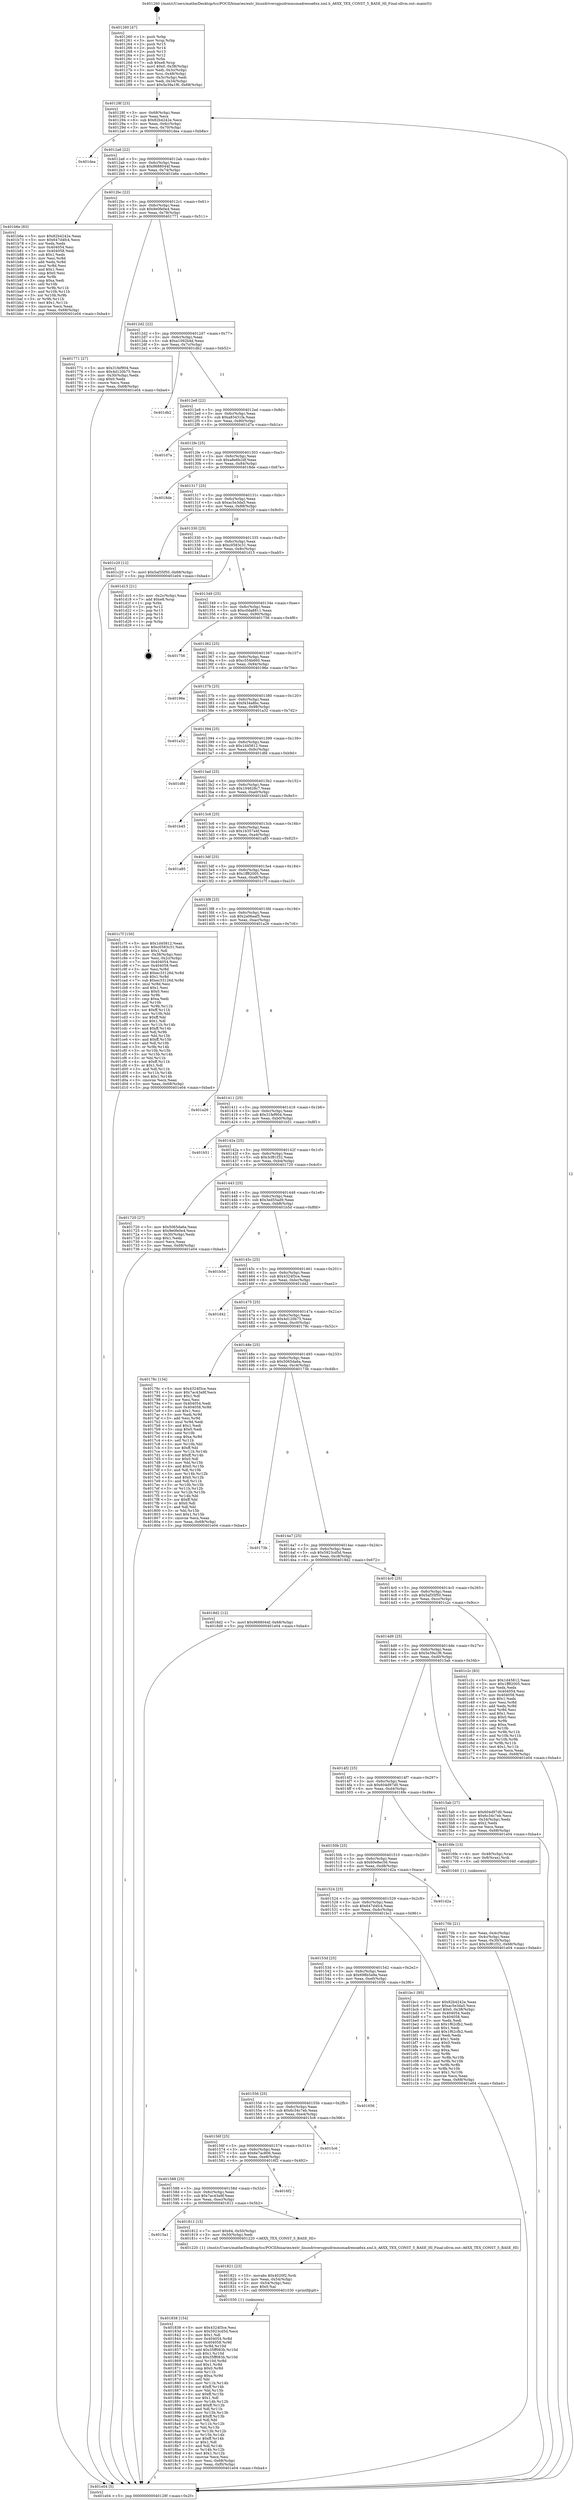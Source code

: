 digraph "0x401260" {
  label = "0x401260 (/mnt/c/Users/mathe/Desktop/tcc/POCII/binaries/extr_linuxdriversgpudrmmsmadrenoa6xx.xml.h_A6XX_TEX_CONST_5_BASE_HI_Final-ollvm.out::main(0))"
  labelloc = "t"
  node[shape=record]

  Entry [label="",width=0.3,height=0.3,shape=circle,fillcolor=black,style=filled]
  "0x40128f" [label="{
     0x40128f [23]\l
     | [instrs]\l
     &nbsp;&nbsp;0x40128f \<+3\>: mov -0x68(%rbp),%eax\l
     &nbsp;&nbsp;0x401292 \<+2\>: mov %eax,%ecx\l
     &nbsp;&nbsp;0x401294 \<+6\>: sub $0x82b4242e,%ecx\l
     &nbsp;&nbsp;0x40129a \<+3\>: mov %eax,-0x6c(%rbp)\l
     &nbsp;&nbsp;0x40129d \<+3\>: mov %ecx,-0x70(%rbp)\l
     &nbsp;&nbsp;0x4012a0 \<+6\>: je 0000000000401dea \<main+0xb8a\>\l
  }"]
  "0x401dea" [label="{
     0x401dea\l
  }", style=dashed]
  "0x4012a6" [label="{
     0x4012a6 [22]\l
     | [instrs]\l
     &nbsp;&nbsp;0x4012a6 \<+5\>: jmp 00000000004012ab \<main+0x4b\>\l
     &nbsp;&nbsp;0x4012ab \<+3\>: mov -0x6c(%rbp),%eax\l
     &nbsp;&nbsp;0x4012ae \<+5\>: sub $0x9688044f,%eax\l
     &nbsp;&nbsp;0x4012b3 \<+3\>: mov %eax,-0x74(%rbp)\l
     &nbsp;&nbsp;0x4012b6 \<+6\>: je 0000000000401b6e \<main+0x90e\>\l
  }"]
  Exit [label="",width=0.3,height=0.3,shape=circle,fillcolor=black,style=filled,peripheries=2]
  "0x401b6e" [label="{
     0x401b6e [83]\l
     | [instrs]\l
     &nbsp;&nbsp;0x401b6e \<+5\>: mov $0x82b4242e,%eax\l
     &nbsp;&nbsp;0x401b73 \<+5\>: mov $0x647d4fc4,%ecx\l
     &nbsp;&nbsp;0x401b78 \<+2\>: xor %edx,%edx\l
     &nbsp;&nbsp;0x401b7a \<+7\>: mov 0x404054,%esi\l
     &nbsp;&nbsp;0x401b81 \<+7\>: mov 0x404058,%edi\l
     &nbsp;&nbsp;0x401b88 \<+3\>: sub $0x1,%edx\l
     &nbsp;&nbsp;0x401b8b \<+3\>: mov %esi,%r8d\l
     &nbsp;&nbsp;0x401b8e \<+3\>: add %edx,%r8d\l
     &nbsp;&nbsp;0x401b91 \<+4\>: imul %r8d,%esi\l
     &nbsp;&nbsp;0x401b95 \<+3\>: and $0x1,%esi\l
     &nbsp;&nbsp;0x401b98 \<+3\>: cmp $0x0,%esi\l
     &nbsp;&nbsp;0x401b9b \<+4\>: sete %r9b\l
     &nbsp;&nbsp;0x401b9f \<+3\>: cmp $0xa,%edi\l
     &nbsp;&nbsp;0x401ba2 \<+4\>: setl %r10b\l
     &nbsp;&nbsp;0x401ba6 \<+3\>: mov %r9b,%r11b\l
     &nbsp;&nbsp;0x401ba9 \<+3\>: and %r10b,%r11b\l
     &nbsp;&nbsp;0x401bac \<+3\>: xor %r10b,%r9b\l
     &nbsp;&nbsp;0x401baf \<+3\>: or %r9b,%r11b\l
     &nbsp;&nbsp;0x401bb2 \<+4\>: test $0x1,%r11b\l
     &nbsp;&nbsp;0x401bb6 \<+3\>: cmovne %ecx,%eax\l
     &nbsp;&nbsp;0x401bb9 \<+3\>: mov %eax,-0x68(%rbp)\l
     &nbsp;&nbsp;0x401bbc \<+5\>: jmp 0000000000401e04 \<main+0xba4\>\l
  }"]
  "0x4012bc" [label="{
     0x4012bc [22]\l
     | [instrs]\l
     &nbsp;&nbsp;0x4012bc \<+5\>: jmp 00000000004012c1 \<main+0x61\>\l
     &nbsp;&nbsp;0x4012c1 \<+3\>: mov -0x6c(%rbp),%eax\l
     &nbsp;&nbsp;0x4012c4 \<+5\>: sub $0x9e0fe0e4,%eax\l
     &nbsp;&nbsp;0x4012c9 \<+3\>: mov %eax,-0x78(%rbp)\l
     &nbsp;&nbsp;0x4012cc \<+6\>: je 0000000000401771 \<main+0x511\>\l
  }"]
  "0x401838" [label="{
     0x401838 [154]\l
     | [instrs]\l
     &nbsp;&nbsp;0x401838 \<+5\>: mov $0x4324f3ce,%esi\l
     &nbsp;&nbsp;0x40183d \<+5\>: mov $0x5923cd5d,%ecx\l
     &nbsp;&nbsp;0x401842 \<+2\>: mov $0x1,%dl\l
     &nbsp;&nbsp;0x401844 \<+8\>: mov 0x404054,%r8d\l
     &nbsp;&nbsp;0x40184c \<+8\>: mov 0x404058,%r9d\l
     &nbsp;&nbsp;0x401854 \<+3\>: mov %r8d,%r10d\l
     &nbsp;&nbsp;0x401857 \<+7\>: add $0x35ff083b,%r10d\l
     &nbsp;&nbsp;0x40185e \<+4\>: sub $0x1,%r10d\l
     &nbsp;&nbsp;0x401862 \<+7\>: sub $0x35ff083b,%r10d\l
     &nbsp;&nbsp;0x401869 \<+4\>: imul %r10d,%r8d\l
     &nbsp;&nbsp;0x40186d \<+4\>: and $0x1,%r8d\l
     &nbsp;&nbsp;0x401871 \<+4\>: cmp $0x0,%r8d\l
     &nbsp;&nbsp;0x401875 \<+4\>: sete %r11b\l
     &nbsp;&nbsp;0x401879 \<+4\>: cmp $0xa,%r9d\l
     &nbsp;&nbsp;0x40187d \<+3\>: setl %bl\l
     &nbsp;&nbsp;0x401880 \<+3\>: mov %r11b,%r14b\l
     &nbsp;&nbsp;0x401883 \<+4\>: xor $0xff,%r14b\l
     &nbsp;&nbsp;0x401887 \<+3\>: mov %bl,%r15b\l
     &nbsp;&nbsp;0x40188a \<+4\>: xor $0xff,%r15b\l
     &nbsp;&nbsp;0x40188e \<+3\>: xor $0x1,%dl\l
     &nbsp;&nbsp;0x401891 \<+3\>: mov %r14b,%r12b\l
     &nbsp;&nbsp;0x401894 \<+4\>: and $0xff,%r12b\l
     &nbsp;&nbsp;0x401898 \<+3\>: and %dl,%r11b\l
     &nbsp;&nbsp;0x40189b \<+3\>: mov %r15b,%r13b\l
     &nbsp;&nbsp;0x40189e \<+4\>: and $0xff,%r13b\l
     &nbsp;&nbsp;0x4018a2 \<+2\>: and %dl,%bl\l
     &nbsp;&nbsp;0x4018a4 \<+3\>: or %r11b,%r12b\l
     &nbsp;&nbsp;0x4018a7 \<+3\>: or %bl,%r13b\l
     &nbsp;&nbsp;0x4018aa \<+3\>: xor %r13b,%r12b\l
     &nbsp;&nbsp;0x4018ad \<+3\>: or %r15b,%r14b\l
     &nbsp;&nbsp;0x4018b0 \<+4\>: xor $0xff,%r14b\l
     &nbsp;&nbsp;0x4018b4 \<+3\>: or $0x1,%dl\l
     &nbsp;&nbsp;0x4018b7 \<+3\>: and %dl,%r14b\l
     &nbsp;&nbsp;0x4018ba \<+3\>: or %r14b,%r12b\l
     &nbsp;&nbsp;0x4018bd \<+4\>: test $0x1,%r12b\l
     &nbsp;&nbsp;0x4018c1 \<+3\>: cmovne %ecx,%esi\l
     &nbsp;&nbsp;0x4018c4 \<+3\>: mov %esi,-0x68(%rbp)\l
     &nbsp;&nbsp;0x4018c7 \<+6\>: mov %eax,-0xf0(%rbp)\l
     &nbsp;&nbsp;0x4018cd \<+5\>: jmp 0000000000401e04 \<main+0xba4\>\l
  }"]
  "0x401771" [label="{
     0x401771 [27]\l
     | [instrs]\l
     &nbsp;&nbsp;0x401771 \<+5\>: mov $0x31fef904,%eax\l
     &nbsp;&nbsp;0x401776 \<+5\>: mov $0x4d120b75,%ecx\l
     &nbsp;&nbsp;0x40177b \<+3\>: mov -0x30(%rbp),%edx\l
     &nbsp;&nbsp;0x40177e \<+3\>: cmp $0x0,%edx\l
     &nbsp;&nbsp;0x401781 \<+3\>: cmove %ecx,%eax\l
     &nbsp;&nbsp;0x401784 \<+3\>: mov %eax,-0x68(%rbp)\l
     &nbsp;&nbsp;0x401787 \<+5\>: jmp 0000000000401e04 \<main+0xba4\>\l
  }"]
  "0x4012d2" [label="{
     0x4012d2 [22]\l
     | [instrs]\l
     &nbsp;&nbsp;0x4012d2 \<+5\>: jmp 00000000004012d7 \<main+0x77\>\l
     &nbsp;&nbsp;0x4012d7 \<+3\>: mov -0x6c(%rbp),%eax\l
     &nbsp;&nbsp;0x4012da \<+5\>: sub $0xa1092b4d,%eax\l
     &nbsp;&nbsp;0x4012df \<+3\>: mov %eax,-0x7c(%rbp)\l
     &nbsp;&nbsp;0x4012e2 \<+6\>: je 0000000000401db2 \<main+0xb52\>\l
  }"]
  "0x401821" [label="{
     0x401821 [23]\l
     | [instrs]\l
     &nbsp;&nbsp;0x401821 \<+10\>: movabs $0x4020f2,%rdi\l
     &nbsp;&nbsp;0x40182b \<+3\>: mov %eax,-0x54(%rbp)\l
     &nbsp;&nbsp;0x40182e \<+3\>: mov -0x54(%rbp),%esi\l
     &nbsp;&nbsp;0x401831 \<+2\>: mov $0x0,%al\l
     &nbsp;&nbsp;0x401833 \<+5\>: call 0000000000401030 \<printf@plt\>\l
     | [calls]\l
     &nbsp;&nbsp;0x401030 \{1\} (unknown)\l
  }"]
  "0x401db2" [label="{
     0x401db2\l
  }", style=dashed]
  "0x4012e8" [label="{
     0x4012e8 [22]\l
     | [instrs]\l
     &nbsp;&nbsp;0x4012e8 \<+5\>: jmp 00000000004012ed \<main+0x8d\>\l
     &nbsp;&nbsp;0x4012ed \<+3\>: mov -0x6c(%rbp),%eax\l
     &nbsp;&nbsp;0x4012f0 \<+5\>: sub $0xa83431fa,%eax\l
     &nbsp;&nbsp;0x4012f5 \<+3\>: mov %eax,-0x80(%rbp)\l
     &nbsp;&nbsp;0x4012f8 \<+6\>: je 0000000000401d7a \<main+0xb1a\>\l
  }"]
  "0x4015a1" [label="{
     0x4015a1\l
  }", style=dashed]
  "0x401d7a" [label="{
     0x401d7a\l
  }", style=dashed]
  "0x4012fe" [label="{
     0x4012fe [25]\l
     | [instrs]\l
     &nbsp;&nbsp;0x4012fe \<+5\>: jmp 0000000000401303 \<main+0xa3\>\l
     &nbsp;&nbsp;0x401303 \<+3\>: mov -0x6c(%rbp),%eax\l
     &nbsp;&nbsp;0x401306 \<+5\>: sub $0xa8e6b2df,%eax\l
     &nbsp;&nbsp;0x40130b \<+6\>: mov %eax,-0x84(%rbp)\l
     &nbsp;&nbsp;0x401311 \<+6\>: je 00000000004018de \<main+0x67e\>\l
  }"]
  "0x401812" [label="{
     0x401812 [15]\l
     | [instrs]\l
     &nbsp;&nbsp;0x401812 \<+7\>: movl $0x64,-0x50(%rbp)\l
     &nbsp;&nbsp;0x401819 \<+3\>: mov -0x50(%rbp),%edi\l
     &nbsp;&nbsp;0x40181c \<+5\>: call 0000000000401220 \<A6XX_TEX_CONST_5_BASE_HI\>\l
     | [calls]\l
     &nbsp;&nbsp;0x401220 \{1\} (/mnt/c/Users/mathe/Desktop/tcc/POCII/binaries/extr_linuxdriversgpudrmmsmadrenoa6xx.xml.h_A6XX_TEX_CONST_5_BASE_HI_Final-ollvm.out::A6XX_TEX_CONST_5_BASE_HI)\l
  }"]
  "0x4018de" [label="{
     0x4018de\l
  }", style=dashed]
  "0x401317" [label="{
     0x401317 [25]\l
     | [instrs]\l
     &nbsp;&nbsp;0x401317 \<+5\>: jmp 000000000040131c \<main+0xbc\>\l
     &nbsp;&nbsp;0x40131c \<+3\>: mov -0x6c(%rbp),%eax\l
     &nbsp;&nbsp;0x40131f \<+5\>: sub $0xac5e3da5,%eax\l
     &nbsp;&nbsp;0x401324 \<+6\>: mov %eax,-0x88(%rbp)\l
     &nbsp;&nbsp;0x40132a \<+6\>: je 0000000000401c20 \<main+0x9c0\>\l
  }"]
  "0x401588" [label="{
     0x401588 [25]\l
     | [instrs]\l
     &nbsp;&nbsp;0x401588 \<+5\>: jmp 000000000040158d \<main+0x32d\>\l
     &nbsp;&nbsp;0x40158d \<+3\>: mov -0x6c(%rbp),%eax\l
     &nbsp;&nbsp;0x401590 \<+5\>: sub $0x7ac43a9f,%eax\l
     &nbsp;&nbsp;0x401595 \<+6\>: mov %eax,-0xec(%rbp)\l
     &nbsp;&nbsp;0x40159b \<+6\>: je 0000000000401812 \<main+0x5b2\>\l
  }"]
  "0x401c20" [label="{
     0x401c20 [12]\l
     | [instrs]\l
     &nbsp;&nbsp;0x401c20 \<+7\>: movl $0x5af35f50,-0x68(%rbp)\l
     &nbsp;&nbsp;0x401c27 \<+5\>: jmp 0000000000401e04 \<main+0xba4\>\l
  }"]
  "0x401330" [label="{
     0x401330 [25]\l
     | [instrs]\l
     &nbsp;&nbsp;0x401330 \<+5\>: jmp 0000000000401335 \<main+0xd5\>\l
     &nbsp;&nbsp;0x401335 \<+3\>: mov -0x6c(%rbp),%eax\l
     &nbsp;&nbsp;0x401338 \<+5\>: sub $0xc0583c31,%eax\l
     &nbsp;&nbsp;0x40133d \<+6\>: mov %eax,-0x8c(%rbp)\l
     &nbsp;&nbsp;0x401343 \<+6\>: je 0000000000401d15 \<main+0xab5\>\l
  }"]
  "0x4016f2" [label="{
     0x4016f2\l
  }", style=dashed]
  "0x401d15" [label="{
     0x401d15 [21]\l
     | [instrs]\l
     &nbsp;&nbsp;0x401d15 \<+3\>: mov -0x2c(%rbp),%eax\l
     &nbsp;&nbsp;0x401d18 \<+7\>: add $0xe8,%rsp\l
     &nbsp;&nbsp;0x401d1f \<+1\>: pop %rbx\l
     &nbsp;&nbsp;0x401d20 \<+2\>: pop %r12\l
     &nbsp;&nbsp;0x401d22 \<+2\>: pop %r13\l
     &nbsp;&nbsp;0x401d24 \<+2\>: pop %r14\l
     &nbsp;&nbsp;0x401d26 \<+2\>: pop %r15\l
     &nbsp;&nbsp;0x401d28 \<+1\>: pop %rbp\l
     &nbsp;&nbsp;0x401d29 \<+1\>: ret\l
  }"]
  "0x401349" [label="{
     0x401349 [25]\l
     | [instrs]\l
     &nbsp;&nbsp;0x401349 \<+5\>: jmp 000000000040134e \<main+0xee\>\l
     &nbsp;&nbsp;0x40134e \<+3\>: mov -0x6c(%rbp),%eax\l
     &nbsp;&nbsp;0x401351 \<+5\>: sub $0xc0da8811,%eax\l
     &nbsp;&nbsp;0x401356 \<+6\>: mov %eax,-0x90(%rbp)\l
     &nbsp;&nbsp;0x40135c \<+6\>: je 0000000000401756 \<main+0x4f6\>\l
  }"]
  "0x40156f" [label="{
     0x40156f [25]\l
     | [instrs]\l
     &nbsp;&nbsp;0x40156f \<+5\>: jmp 0000000000401574 \<main+0x314\>\l
     &nbsp;&nbsp;0x401574 \<+3\>: mov -0x6c(%rbp),%eax\l
     &nbsp;&nbsp;0x401577 \<+5\>: sub $0x6e7ac806,%eax\l
     &nbsp;&nbsp;0x40157c \<+6\>: mov %eax,-0xe8(%rbp)\l
     &nbsp;&nbsp;0x401582 \<+6\>: je 00000000004016f2 \<main+0x492\>\l
  }"]
  "0x401756" [label="{
     0x401756\l
  }", style=dashed]
  "0x401362" [label="{
     0x401362 [25]\l
     | [instrs]\l
     &nbsp;&nbsp;0x401362 \<+5\>: jmp 0000000000401367 \<main+0x107\>\l
     &nbsp;&nbsp;0x401367 \<+3\>: mov -0x6c(%rbp),%eax\l
     &nbsp;&nbsp;0x40136a \<+5\>: sub $0xc554b660,%eax\l
     &nbsp;&nbsp;0x40136f \<+6\>: mov %eax,-0x94(%rbp)\l
     &nbsp;&nbsp;0x401375 \<+6\>: je 000000000040196e \<main+0x70e\>\l
  }"]
  "0x4015c6" [label="{
     0x4015c6\l
  }", style=dashed]
  "0x40196e" [label="{
     0x40196e\l
  }", style=dashed]
  "0x40137b" [label="{
     0x40137b [25]\l
     | [instrs]\l
     &nbsp;&nbsp;0x40137b \<+5\>: jmp 0000000000401380 \<main+0x120\>\l
     &nbsp;&nbsp;0x401380 \<+3\>: mov -0x6c(%rbp),%eax\l
     &nbsp;&nbsp;0x401383 \<+5\>: sub $0xf434a8bc,%eax\l
     &nbsp;&nbsp;0x401388 \<+6\>: mov %eax,-0x98(%rbp)\l
     &nbsp;&nbsp;0x40138e \<+6\>: je 0000000000401a32 \<main+0x7d2\>\l
  }"]
  "0x401556" [label="{
     0x401556 [25]\l
     | [instrs]\l
     &nbsp;&nbsp;0x401556 \<+5\>: jmp 000000000040155b \<main+0x2fb\>\l
     &nbsp;&nbsp;0x40155b \<+3\>: mov -0x6c(%rbp),%eax\l
     &nbsp;&nbsp;0x40155e \<+5\>: sub $0x6c34c7eb,%eax\l
     &nbsp;&nbsp;0x401563 \<+6\>: mov %eax,-0xe4(%rbp)\l
     &nbsp;&nbsp;0x401569 \<+6\>: je 00000000004015c6 \<main+0x366\>\l
  }"]
  "0x401a32" [label="{
     0x401a32\l
  }", style=dashed]
  "0x401394" [label="{
     0x401394 [25]\l
     | [instrs]\l
     &nbsp;&nbsp;0x401394 \<+5\>: jmp 0000000000401399 \<main+0x139\>\l
     &nbsp;&nbsp;0x401399 \<+3\>: mov -0x6c(%rbp),%eax\l
     &nbsp;&nbsp;0x40139c \<+5\>: sub $0x1d45812,%eax\l
     &nbsp;&nbsp;0x4013a1 \<+6\>: mov %eax,-0x9c(%rbp)\l
     &nbsp;&nbsp;0x4013a7 \<+6\>: je 0000000000401dfd \<main+0xb9d\>\l
  }"]
  "0x401656" [label="{
     0x401656\l
  }", style=dashed]
  "0x401dfd" [label="{
     0x401dfd\l
  }", style=dashed]
  "0x4013ad" [label="{
     0x4013ad [25]\l
     | [instrs]\l
     &nbsp;&nbsp;0x4013ad \<+5\>: jmp 00000000004013b2 \<main+0x152\>\l
     &nbsp;&nbsp;0x4013b2 \<+3\>: mov -0x6c(%rbp),%eax\l
     &nbsp;&nbsp;0x4013b5 \<+5\>: sub $0x194628c7,%eax\l
     &nbsp;&nbsp;0x4013ba \<+6\>: mov %eax,-0xa0(%rbp)\l
     &nbsp;&nbsp;0x4013c0 \<+6\>: je 0000000000401b45 \<main+0x8e5\>\l
  }"]
  "0x40153d" [label="{
     0x40153d [25]\l
     | [instrs]\l
     &nbsp;&nbsp;0x40153d \<+5\>: jmp 0000000000401542 \<main+0x2e2\>\l
     &nbsp;&nbsp;0x401542 \<+3\>: mov -0x6c(%rbp),%eax\l
     &nbsp;&nbsp;0x401545 \<+5\>: sub $0x698b5a9a,%eax\l
     &nbsp;&nbsp;0x40154a \<+6\>: mov %eax,-0xe0(%rbp)\l
     &nbsp;&nbsp;0x401550 \<+6\>: je 0000000000401656 \<main+0x3f6\>\l
  }"]
  "0x401b45" [label="{
     0x401b45\l
  }", style=dashed]
  "0x4013c6" [label="{
     0x4013c6 [25]\l
     | [instrs]\l
     &nbsp;&nbsp;0x4013c6 \<+5\>: jmp 00000000004013cb \<main+0x16b\>\l
     &nbsp;&nbsp;0x4013cb \<+3\>: mov -0x6c(%rbp),%eax\l
     &nbsp;&nbsp;0x4013ce \<+5\>: sub $0x1b357a4f,%eax\l
     &nbsp;&nbsp;0x4013d3 \<+6\>: mov %eax,-0xa4(%rbp)\l
     &nbsp;&nbsp;0x4013d9 \<+6\>: je 0000000000401a85 \<main+0x825\>\l
  }"]
  "0x401bc1" [label="{
     0x401bc1 [95]\l
     | [instrs]\l
     &nbsp;&nbsp;0x401bc1 \<+5\>: mov $0x82b4242e,%eax\l
     &nbsp;&nbsp;0x401bc6 \<+5\>: mov $0xac5e3da5,%ecx\l
     &nbsp;&nbsp;0x401bcb \<+7\>: movl $0x0,-0x38(%rbp)\l
     &nbsp;&nbsp;0x401bd2 \<+7\>: mov 0x404054,%edx\l
     &nbsp;&nbsp;0x401bd9 \<+7\>: mov 0x404058,%esi\l
     &nbsp;&nbsp;0x401be0 \<+2\>: mov %edx,%edi\l
     &nbsp;&nbsp;0x401be2 \<+6\>: sub $0x1f62cfb2,%edi\l
     &nbsp;&nbsp;0x401be8 \<+3\>: sub $0x1,%edi\l
     &nbsp;&nbsp;0x401beb \<+6\>: add $0x1f62cfb2,%edi\l
     &nbsp;&nbsp;0x401bf1 \<+3\>: imul %edi,%edx\l
     &nbsp;&nbsp;0x401bf4 \<+3\>: and $0x1,%edx\l
     &nbsp;&nbsp;0x401bf7 \<+3\>: cmp $0x0,%edx\l
     &nbsp;&nbsp;0x401bfa \<+4\>: sete %r8b\l
     &nbsp;&nbsp;0x401bfe \<+3\>: cmp $0xa,%esi\l
     &nbsp;&nbsp;0x401c01 \<+4\>: setl %r9b\l
     &nbsp;&nbsp;0x401c05 \<+3\>: mov %r8b,%r10b\l
     &nbsp;&nbsp;0x401c08 \<+3\>: and %r9b,%r10b\l
     &nbsp;&nbsp;0x401c0b \<+3\>: xor %r9b,%r8b\l
     &nbsp;&nbsp;0x401c0e \<+3\>: or %r8b,%r10b\l
     &nbsp;&nbsp;0x401c11 \<+4\>: test $0x1,%r10b\l
     &nbsp;&nbsp;0x401c15 \<+3\>: cmovne %ecx,%eax\l
     &nbsp;&nbsp;0x401c18 \<+3\>: mov %eax,-0x68(%rbp)\l
     &nbsp;&nbsp;0x401c1b \<+5\>: jmp 0000000000401e04 \<main+0xba4\>\l
  }"]
  "0x401a85" [label="{
     0x401a85\l
  }", style=dashed]
  "0x4013df" [label="{
     0x4013df [25]\l
     | [instrs]\l
     &nbsp;&nbsp;0x4013df \<+5\>: jmp 00000000004013e4 \<main+0x184\>\l
     &nbsp;&nbsp;0x4013e4 \<+3\>: mov -0x6c(%rbp),%eax\l
     &nbsp;&nbsp;0x4013e7 \<+5\>: sub $0x1ff82005,%eax\l
     &nbsp;&nbsp;0x4013ec \<+6\>: mov %eax,-0xa8(%rbp)\l
     &nbsp;&nbsp;0x4013f2 \<+6\>: je 0000000000401c7f \<main+0xa1f\>\l
  }"]
  "0x401524" [label="{
     0x401524 [25]\l
     | [instrs]\l
     &nbsp;&nbsp;0x401524 \<+5\>: jmp 0000000000401529 \<main+0x2c9\>\l
     &nbsp;&nbsp;0x401529 \<+3\>: mov -0x6c(%rbp),%eax\l
     &nbsp;&nbsp;0x40152c \<+5\>: sub $0x647d4fc4,%eax\l
     &nbsp;&nbsp;0x401531 \<+6\>: mov %eax,-0xdc(%rbp)\l
     &nbsp;&nbsp;0x401537 \<+6\>: je 0000000000401bc1 \<main+0x961\>\l
  }"]
  "0x401c7f" [label="{
     0x401c7f [150]\l
     | [instrs]\l
     &nbsp;&nbsp;0x401c7f \<+5\>: mov $0x1d45812,%eax\l
     &nbsp;&nbsp;0x401c84 \<+5\>: mov $0xc0583c31,%ecx\l
     &nbsp;&nbsp;0x401c89 \<+2\>: mov $0x1,%dl\l
     &nbsp;&nbsp;0x401c8b \<+3\>: mov -0x38(%rbp),%esi\l
     &nbsp;&nbsp;0x401c8e \<+3\>: mov %esi,-0x2c(%rbp)\l
     &nbsp;&nbsp;0x401c91 \<+7\>: mov 0x404054,%esi\l
     &nbsp;&nbsp;0x401c98 \<+7\>: mov 0x404058,%edi\l
     &nbsp;&nbsp;0x401c9f \<+3\>: mov %esi,%r8d\l
     &nbsp;&nbsp;0x401ca2 \<+7\>: add $0xec33126d,%r8d\l
     &nbsp;&nbsp;0x401ca9 \<+4\>: sub $0x1,%r8d\l
     &nbsp;&nbsp;0x401cad \<+7\>: sub $0xec33126d,%r8d\l
     &nbsp;&nbsp;0x401cb4 \<+4\>: imul %r8d,%esi\l
     &nbsp;&nbsp;0x401cb8 \<+3\>: and $0x1,%esi\l
     &nbsp;&nbsp;0x401cbb \<+3\>: cmp $0x0,%esi\l
     &nbsp;&nbsp;0x401cbe \<+4\>: sete %r9b\l
     &nbsp;&nbsp;0x401cc2 \<+3\>: cmp $0xa,%edi\l
     &nbsp;&nbsp;0x401cc5 \<+4\>: setl %r10b\l
     &nbsp;&nbsp;0x401cc9 \<+3\>: mov %r9b,%r11b\l
     &nbsp;&nbsp;0x401ccc \<+4\>: xor $0xff,%r11b\l
     &nbsp;&nbsp;0x401cd0 \<+3\>: mov %r10b,%bl\l
     &nbsp;&nbsp;0x401cd3 \<+3\>: xor $0xff,%bl\l
     &nbsp;&nbsp;0x401cd6 \<+3\>: xor $0x1,%dl\l
     &nbsp;&nbsp;0x401cd9 \<+3\>: mov %r11b,%r14b\l
     &nbsp;&nbsp;0x401cdc \<+4\>: and $0xff,%r14b\l
     &nbsp;&nbsp;0x401ce0 \<+3\>: and %dl,%r9b\l
     &nbsp;&nbsp;0x401ce3 \<+3\>: mov %bl,%r15b\l
     &nbsp;&nbsp;0x401ce6 \<+4\>: and $0xff,%r15b\l
     &nbsp;&nbsp;0x401cea \<+3\>: and %dl,%r10b\l
     &nbsp;&nbsp;0x401ced \<+3\>: or %r9b,%r14b\l
     &nbsp;&nbsp;0x401cf0 \<+3\>: or %r10b,%r15b\l
     &nbsp;&nbsp;0x401cf3 \<+3\>: xor %r15b,%r14b\l
     &nbsp;&nbsp;0x401cf6 \<+3\>: or %bl,%r11b\l
     &nbsp;&nbsp;0x401cf9 \<+4\>: xor $0xff,%r11b\l
     &nbsp;&nbsp;0x401cfd \<+3\>: or $0x1,%dl\l
     &nbsp;&nbsp;0x401d00 \<+3\>: and %dl,%r11b\l
     &nbsp;&nbsp;0x401d03 \<+3\>: or %r11b,%r14b\l
     &nbsp;&nbsp;0x401d06 \<+4\>: test $0x1,%r14b\l
     &nbsp;&nbsp;0x401d0a \<+3\>: cmovne %ecx,%eax\l
     &nbsp;&nbsp;0x401d0d \<+3\>: mov %eax,-0x68(%rbp)\l
     &nbsp;&nbsp;0x401d10 \<+5\>: jmp 0000000000401e04 \<main+0xba4\>\l
  }"]
  "0x4013f8" [label="{
     0x4013f8 [25]\l
     | [instrs]\l
     &nbsp;&nbsp;0x4013f8 \<+5\>: jmp 00000000004013fd \<main+0x19d\>\l
     &nbsp;&nbsp;0x4013fd \<+3\>: mov -0x6c(%rbp),%eax\l
     &nbsp;&nbsp;0x401400 \<+5\>: sub $0x2a06aaf5,%eax\l
     &nbsp;&nbsp;0x401405 \<+6\>: mov %eax,-0xac(%rbp)\l
     &nbsp;&nbsp;0x40140b \<+6\>: je 0000000000401a26 \<main+0x7c6\>\l
  }"]
  "0x401d2a" [label="{
     0x401d2a\l
  }", style=dashed]
  "0x401a26" [label="{
     0x401a26\l
  }", style=dashed]
  "0x401411" [label="{
     0x401411 [25]\l
     | [instrs]\l
     &nbsp;&nbsp;0x401411 \<+5\>: jmp 0000000000401416 \<main+0x1b6\>\l
     &nbsp;&nbsp;0x401416 \<+3\>: mov -0x6c(%rbp),%eax\l
     &nbsp;&nbsp;0x401419 \<+5\>: sub $0x31fef904,%eax\l
     &nbsp;&nbsp;0x40141e \<+6\>: mov %eax,-0xb0(%rbp)\l
     &nbsp;&nbsp;0x401424 \<+6\>: je 0000000000401b51 \<main+0x8f1\>\l
  }"]
  "0x40170b" [label="{
     0x40170b [21]\l
     | [instrs]\l
     &nbsp;&nbsp;0x40170b \<+3\>: mov %eax,-0x4c(%rbp)\l
     &nbsp;&nbsp;0x40170e \<+3\>: mov -0x4c(%rbp),%eax\l
     &nbsp;&nbsp;0x401711 \<+3\>: mov %eax,-0x30(%rbp)\l
     &nbsp;&nbsp;0x401714 \<+7\>: movl $0x3cf81f32,-0x68(%rbp)\l
     &nbsp;&nbsp;0x40171b \<+5\>: jmp 0000000000401e04 \<main+0xba4\>\l
  }"]
  "0x401b51" [label="{
     0x401b51\l
  }", style=dashed]
  "0x40142a" [label="{
     0x40142a [25]\l
     | [instrs]\l
     &nbsp;&nbsp;0x40142a \<+5\>: jmp 000000000040142f \<main+0x1cf\>\l
     &nbsp;&nbsp;0x40142f \<+3\>: mov -0x6c(%rbp),%eax\l
     &nbsp;&nbsp;0x401432 \<+5\>: sub $0x3cf81f32,%eax\l
     &nbsp;&nbsp;0x401437 \<+6\>: mov %eax,-0xb4(%rbp)\l
     &nbsp;&nbsp;0x40143d \<+6\>: je 0000000000401720 \<main+0x4c0\>\l
  }"]
  "0x40150b" [label="{
     0x40150b [25]\l
     | [instrs]\l
     &nbsp;&nbsp;0x40150b \<+5\>: jmp 0000000000401510 \<main+0x2b0\>\l
     &nbsp;&nbsp;0x401510 \<+3\>: mov -0x6c(%rbp),%eax\l
     &nbsp;&nbsp;0x401513 \<+5\>: sub $0x60e8ec56,%eax\l
     &nbsp;&nbsp;0x401518 \<+6\>: mov %eax,-0xd8(%rbp)\l
     &nbsp;&nbsp;0x40151e \<+6\>: je 0000000000401d2a \<main+0xaca\>\l
  }"]
  "0x401720" [label="{
     0x401720 [27]\l
     | [instrs]\l
     &nbsp;&nbsp;0x401720 \<+5\>: mov $0x5065da6a,%eax\l
     &nbsp;&nbsp;0x401725 \<+5\>: mov $0x9e0fe0e4,%ecx\l
     &nbsp;&nbsp;0x40172a \<+3\>: mov -0x30(%rbp),%edx\l
     &nbsp;&nbsp;0x40172d \<+3\>: cmp $0x1,%edx\l
     &nbsp;&nbsp;0x401730 \<+3\>: cmovl %ecx,%eax\l
     &nbsp;&nbsp;0x401733 \<+3\>: mov %eax,-0x68(%rbp)\l
     &nbsp;&nbsp;0x401736 \<+5\>: jmp 0000000000401e04 \<main+0xba4\>\l
  }"]
  "0x401443" [label="{
     0x401443 [25]\l
     | [instrs]\l
     &nbsp;&nbsp;0x401443 \<+5\>: jmp 0000000000401448 \<main+0x1e8\>\l
     &nbsp;&nbsp;0x401448 \<+3\>: mov -0x6c(%rbp),%eax\l
     &nbsp;&nbsp;0x40144b \<+5\>: sub $0x3ed55ad9,%eax\l
     &nbsp;&nbsp;0x401450 \<+6\>: mov %eax,-0xb8(%rbp)\l
     &nbsp;&nbsp;0x401456 \<+6\>: je 0000000000401b5d \<main+0x8fd\>\l
  }"]
  "0x4016fe" [label="{
     0x4016fe [13]\l
     | [instrs]\l
     &nbsp;&nbsp;0x4016fe \<+4\>: mov -0x48(%rbp),%rax\l
     &nbsp;&nbsp;0x401702 \<+4\>: mov 0x8(%rax),%rdi\l
     &nbsp;&nbsp;0x401706 \<+5\>: call 0000000000401040 \<atoi@plt\>\l
     | [calls]\l
     &nbsp;&nbsp;0x401040 \{1\} (unknown)\l
  }"]
  "0x401b5d" [label="{
     0x401b5d\l
  }", style=dashed]
  "0x40145c" [label="{
     0x40145c [25]\l
     | [instrs]\l
     &nbsp;&nbsp;0x40145c \<+5\>: jmp 0000000000401461 \<main+0x201\>\l
     &nbsp;&nbsp;0x401461 \<+3\>: mov -0x6c(%rbp),%eax\l
     &nbsp;&nbsp;0x401464 \<+5\>: sub $0x4324f3ce,%eax\l
     &nbsp;&nbsp;0x401469 \<+6\>: mov %eax,-0xbc(%rbp)\l
     &nbsp;&nbsp;0x40146f \<+6\>: je 0000000000401d42 \<main+0xae2\>\l
  }"]
  "0x401260" [label="{
     0x401260 [47]\l
     | [instrs]\l
     &nbsp;&nbsp;0x401260 \<+1\>: push %rbp\l
     &nbsp;&nbsp;0x401261 \<+3\>: mov %rsp,%rbp\l
     &nbsp;&nbsp;0x401264 \<+2\>: push %r15\l
     &nbsp;&nbsp;0x401266 \<+2\>: push %r14\l
     &nbsp;&nbsp;0x401268 \<+2\>: push %r13\l
     &nbsp;&nbsp;0x40126a \<+2\>: push %r12\l
     &nbsp;&nbsp;0x40126c \<+1\>: push %rbx\l
     &nbsp;&nbsp;0x40126d \<+7\>: sub $0xe8,%rsp\l
     &nbsp;&nbsp;0x401274 \<+7\>: movl $0x0,-0x38(%rbp)\l
     &nbsp;&nbsp;0x40127b \<+3\>: mov %edi,-0x3c(%rbp)\l
     &nbsp;&nbsp;0x40127e \<+4\>: mov %rsi,-0x48(%rbp)\l
     &nbsp;&nbsp;0x401282 \<+3\>: mov -0x3c(%rbp),%edi\l
     &nbsp;&nbsp;0x401285 \<+3\>: mov %edi,-0x34(%rbp)\l
     &nbsp;&nbsp;0x401288 \<+7\>: movl $0x5e39a1f6,-0x68(%rbp)\l
  }"]
  "0x401d42" [label="{
     0x401d42\l
  }", style=dashed]
  "0x401475" [label="{
     0x401475 [25]\l
     | [instrs]\l
     &nbsp;&nbsp;0x401475 \<+5\>: jmp 000000000040147a \<main+0x21a\>\l
     &nbsp;&nbsp;0x40147a \<+3\>: mov -0x6c(%rbp),%eax\l
     &nbsp;&nbsp;0x40147d \<+5\>: sub $0x4d120b75,%eax\l
     &nbsp;&nbsp;0x401482 \<+6\>: mov %eax,-0xc0(%rbp)\l
     &nbsp;&nbsp;0x401488 \<+6\>: je 000000000040178c \<main+0x52c\>\l
  }"]
  "0x401e04" [label="{
     0x401e04 [5]\l
     | [instrs]\l
     &nbsp;&nbsp;0x401e04 \<+5\>: jmp 000000000040128f \<main+0x2f\>\l
  }"]
  "0x40178c" [label="{
     0x40178c [134]\l
     | [instrs]\l
     &nbsp;&nbsp;0x40178c \<+5\>: mov $0x4324f3ce,%eax\l
     &nbsp;&nbsp;0x401791 \<+5\>: mov $0x7ac43a9f,%ecx\l
     &nbsp;&nbsp;0x401796 \<+2\>: mov $0x1,%dl\l
     &nbsp;&nbsp;0x401798 \<+2\>: xor %esi,%esi\l
     &nbsp;&nbsp;0x40179a \<+7\>: mov 0x404054,%edi\l
     &nbsp;&nbsp;0x4017a1 \<+8\>: mov 0x404058,%r8d\l
     &nbsp;&nbsp;0x4017a9 \<+3\>: sub $0x1,%esi\l
     &nbsp;&nbsp;0x4017ac \<+3\>: mov %edi,%r9d\l
     &nbsp;&nbsp;0x4017af \<+3\>: add %esi,%r9d\l
     &nbsp;&nbsp;0x4017b2 \<+4\>: imul %r9d,%edi\l
     &nbsp;&nbsp;0x4017b6 \<+3\>: and $0x1,%edi\l
     &nbsp;&nbsp;0x4017b9 \<+3\>: cmp $0x0,%edi\l
     &nbsp;&nbsp;0x4017bc \<+4\>: sete %r10b\l
     &nbsp;&nbsp;0x4017c0 \<+4\>: cmp $0xa,%r8d\l
     &nbsp;&nbsp;0x4017c4 \<+4\>: setl %r11b\l
     &nbsp;&nbsp;0x4017c8 \<+3\>: mov %r10b,%bl\l
     &nbsp;&nbsp;0x4017cb \<+3\>: xor $0xff,%bl\l
     &nbsp;&nbsp;0x4017ce \<+3\>: mov %r11b,%r14b\l
     &nbsp;&nbsp;0x4017d1 \<+4\>: xor $0xff,%r14b\l
     &nbsp;&nbsp;0x4017d5 \<+3\>: xor $0x0,%dl\l
     &nbsp;&nbsp;0x4017d8 \<+3\>: mov %bl,%r15b\l
     &nbsp;&nbsp;0x4017db \<+4\>: and $0x0,%r15b\l
     &nbsp;&nbsp;0x4017df \<+3\>: and %dl,%r10b\l
     &nbsp;&nbsp;0x4017e2 \<+3\>: mov %r14b,%r12b\l
     &nbsp;&nbsp;0x4017e5 \<+4\>: and $0x0,%r12b\l
     &nbsp;&nbsp;0x4017e9 \<+3\>: and %dl,%r11b\l
     &nbsp;&nbsp;0x4017ec \<+3\>: or %r10b,%r15b\l
     &nbsp;&nbsp;0x4017ef \<+3\>: or %r11b,%r12b\l
     &nbsp;&nbsp;0x4017f2 \<+3\>: xor %r12b,%r15b\l
     &nbsp;&nbsp;0x4017f5 \<+3\>: or %r14b,%bl\l
     &nbsp;&nbsp;0x4017f8 \<+3\>: xor $0xff,%bl\l
     &nbsp;&nbsp;0x4017fb \<+3\>: or $0x0,%dl\l
     &nbsp;&nbsp;0x4017fe \<+2\>: and %dl,%bl\l
     &nbsp;&nbsp;0x401800 \<+3\>: or %bl,%r15b\l
     &nbsp;&nbsp;0x401803 \<+4\>: test $0x1,%r15b\l
     &nbsp;&nbsp;0x401807 \<+3\>: cmovne %ecx,%eax\l
     &nbsp;&nbsp;0x40180a \<+3\>: mov %eax,-0x68(%rbp)\l
     &nbsp;&nbsp;0x40180d \<+5\>: jmp 0000000000401e04 \<main+0xba4\>\l
  }"]
  "0x40148e" [label="{
     0x40148e [25]\l
     | [instrs]\l
     &nbsp;&nbsp;0x40148e \<+5\>: jmp 0000000000401493 \<main+0x233\>\l
     &nbsp;&nbsp;0x401493 \<+3\>: mov -0x6c(%rbp),%eax\l
     &nbsp;&nbsp;0x401496 \<+5\>: sub $0x5065da6a,%eax\l
     &nbsp;&nbsp;0x40149b \<+6\>: mov %eax,-0xc4(%rbp)\l
     &nbsp;&nbsp;0x4014a1 \<+6\>: je 000000000040173b \<main+0x4db\>\l
  }"]
  "0x4014f2" [label="{
     0x4014f2 [25]\l
     | [instrs]\l
     &nbsp;&nbsp;0x4014f2 \<+5\>: jmp 00000000004014f7 \<main+0x297\>\l
     &nbsp;&nbsp;0x4014f7 \<+3\>: mov -0x6c(%rbp),%eax\l
     &nbsp;&nbsp;0x4014fa \<+5\>: sub $0x604d97d0,%eax\l
     &nbsp;&nbsp;0x4014ff \<+6\>: mov %eax,-0xd4(%rbp)\l
     &nbsp;&nbsp;0x401505 \<+6\>: je 00000000004016fe \<main+0x49e\>\l
  }"]
  "0x40173b" [label="{
     0x40173b\l
  }", style=dashed]
  "0x4014a7" [label="{
     0x4014a7 [25]\l
     | [instrs]\l
     &nbsp;&nbsp;0x4014a7 \<+5\>: jmp 00000000004014ac \<main+0x24c\>\l
     &nbsp;&nbsp;0x4014ac \<+3\>: mov -0x6c(%rbp),%eax\l
     &nbsp;&nbsp;0x4014af \<+5\>: sub $0x5923cd5d,%eax\l
     &nbsp;&nbsp;0x4014b4 \<+6\>: mov %eax,-0xc8(%rbp)\l
     &nbsp;&nbsp;0x4014ba \<+6\>: je 00000000004018d2 \<main+0x672\>\l
  }"]
  "0x4015ab" [label="{
     0x4015ab [27]\l
     | [instrs]\l
     &nbsp;&nbsp;0x4015ab \<+5\>: mov $0x604d97d0,%eax\l
     &nbsp;&nbsp;0x4015b0 \<+5\>: mov $0x6c34c7eb,%ecx\l
     &nbsp;&nbsp;0x4015b5 \<+3\>: mov -0x34(%rbp),%edx\l
     &nbsp;&nbsp;0x4015b8 \<+3\>: cmp $0x2,%edx\l
     &nbsp;&nbsp;0x4015bb \<+3\>: cmovne %ecx,%eax\l
     &nbsp;&nbsp;0x4015be \<+3\>: mov %eax,-0x68(%rbp)\l
     &nbsp;&nbsp;0x4015c1 \<+5\>: jmp 0000000000401e04 \<main+0xba4\>\l
  }"]
  "0x4018d2" [label="{
     0x4018d2 [12]\l
     | [instrs]\l
     &nbsp;&nbsp;0x4018d2 \<+7\>: movl $0x9688044f,-0x68(%rbp)\l
     &nbsp;&nbsp;0x4018d9 \<+5\>: jmp 0000000000401e04 \<main+0xba4\>\l
  }"]
  "0x4014c0" [label="{
     0x4014c0 [25]\l
     | [instrs]\l
     &nbsp;&nbsp;0x4014c0 \<+5\>: jmp 00000000004014c5 \<main+0x265\>\l
     &nbsp;&nbsp;0x4014c5 \<+3\>: mov -0x6c(%rbp),%eax\l
     &nbsp;&nbsp;0x4014c8 \<+5\>: sub $0x5af35f50,%eax\l
     &nbsp;&nbsp;0x4014cd \<+6\>: mov %eax,-0xcc(%rbp)\l
     &nbsp;&nbsp;0x4014d3 \<+6\>: je 0000000000401c2c \<main+0x9cc\>\l
  }"]
  "0x4014d9" [label="{
     0x4014d9 [25]\l
     | [instrs]\l
     &nbsp;&nbsp;0x4014d9 \<+5\>: jmp 00000000004014de \<main+0x27e\>\l
     &nbsp;&nbsp;0x4014de \<+3\>: mov -0x6c(%rbp),%eax\l
     &nbsp;&nbsp;0x4014e1 \<+5\>: sub $0x5e39a1f6,%eax\l
     &nbsp;&nbsp;0x4014e6 \<+6\>: mov %eax,-0xd0(%rbp)\l
     &nbsp;&nbsp;0x4014ec \<+6\>: je 00000000004015ab \<main+0x34b\>\l
  }"]
  "0x401c2c" [label="{
     0x401c2c [83]\l
     | [instrs]\l
     &nbsp;&nbsp;0x401c2c \<+5\>: mov $0x1d45812,%eax\l
     &nbsp;&nbsp;0x401c31 \<+5\>: mov $0x1ff82005,%ecx\l
     &nbsp;&nbsp;0x401c36 \<+2\>: xor %edx,%edx\l
     &nbsp;&nbsp;0x401c38 \<+7\>: mov 0x404054,%esi\l
     &nbsp;&nbsp;0x401c3f \<+7\>: mov 0x404058,%edi\l
     &nbsp;&nbsp;0x401c46 \<+3\>: sub $0x1,%edx\l
     &nbsp;&nbsp;0x401c49 \<+3\>: mov %esi,%r8d\l
     &nbsp;&nbsp;0x401c4c \<+3\>: add %edx,%r8d\l
     &nbsp;&nbsp;0x401c4f \<+4\>: imul %r8d,%esi\l
     &nbsp;&nbsp;0x401c53 \<+3\>: and $0x1,%esi\l
     &nbsp;&nbsp;0x401c56 \<+3\>: cmp $0x0,%esi\l
     &nbsp;&nbsp;0x401c59 \<+4\>: sete %r9b\l
     &nbsp;&nbsp;0x401c5d \<+3\>: cmp $0xa,%edi\l
     &nbsp;&nbsp;0x401c60 \<+4\>: setl %r10b\l
     &nbsp;&nbsp;0x401c64 \<+3\>: mov %r9b,%r11b\l
     &nbsp;&nbsp;0x401c67 \<+3\>: and %r10b,%r11b\l
     &nbsp;&nbsp;0x401c6a \<+3\>: xor %r10b,%r9b\l
     &nbsp;&nbsp;0x401c6d \<+3\>: or %r9b,%r11b\l
     &nbsp;&nbsp;0x401c70 \<+4\>: test $0x1,%r11b\l
     &nbsp;&nbsp;0x401c74 \<+3\>: cmovne %ecx,%eax\l
     &nbsp;&nbsp;0x401c77 \<+3\>: mov %eax,-0x68(%rbp)\l
     &nbsp;&nbsp;0x401c7a \<+5\>: jmp 0000000000401e04 \<main+0xba4\>\l
  }"]
  Entry -> "0x401260" [label=" 1"]
  "0x40128f" -> "0x401dea" [label=" 0"]
  "0x40128f" -> "0x4012a6" [label=" 13"]
  "0x401d15" -> Exit [label=" 1"]
  "0x4012a6" -> "0x401b6e" [label=" 1"]
  "0x4012a6" -> "0x4012bc" [label=" 12"]
  "0x401c7f" -> "0x401e04" [label=" 1"]
  "0x4012bc" -> "0x401771" [label=" 1"]
  "0x4012bc" -> "0x4012d2" [label=" 11"]
  "0x401c2c" -> "0x401e04" [label=" 1"]
  "0x4012d2" -> "0x401db2" [label=" 0"]
  "0x4012d2" -> "0x4012e8" [label=" 11"]
  "0x401c20" -> "0x401e04" [label=" 1"]
  "0x4012e8" -> "0x401d7a" [label=" 0"]
  "0x4012e8" -> "0x4012fe" [label=" 11"]
  "0x401bc1" -> "0x401e04" [label=" 1"]
  "0x4012fe" -> "0x4018de" [label=" 0"]
  "0x4012fe" -> "0x401317" [label=" 11"]
  "0x401b6e" -> "0x401e04" [label=" 1"]
  "0x401317" -> "0x401c20" [label=" 1"]
  "0x401317" -> "0x401330" [label=" 10"]
  "0x401838" -> "0x401e04" [label=" 1"]
  "0x401330" -> "0x401d15" [label=" 1"]
  "0x401330" -> "0x401349" [label=" 9"]
  "0x401821" -> "0x401838" [label=" 1"]
  "0x401349" -> "0x401756" [label=" 0"]
  "0x401349" -> "0x401362" [label=" 9"]
  "0x401588" -> "0x4015a1" [label=" 0"]
  "0x401362" -> "0x40196e" [label=" 0"]
  "0x401362" -> "0x40137b" [label=" 9"]
  "0x401588" -> "0x401812" [label=" 1"]
  "0x40137b" -> "0x401a32" [label=" 0"]
  "0x40137b" -> "0x401394" [label=" 9"]
  "0x40156f" -> "0x401588" [label=" 1"]
  "0x401394" -> "0x401dfd" [label=" 0"]
  "0x401394" -> "0x4013ad" [label=" 9"]
  "0x40156f" -> "0x4016f2" [label=" 0"]
  "0x4013ad" -> "0x401b45" [label=" 0"]
  "0x4013ad" -> "0x4013c6" [label=" 9"]
  "0x401556" -> "0x40156f" [label=" 1"]
  "0x4013c6" -> "0x401a85" [label=" 0"]
  "0x4013c6" -> "0x4013df" [label=" 9"]
  "0x401556" -> "0x4015c6" [label=" 0"]
  "0x4013df" -> "0x401c7f" [label=" 1"]
  "0x4013df" -> "0x4013f8" [label=" 8"]
  "0x40153d" -> "0x401556" [label=" 1"]
  "0x4013f8" -> "0x401a26" [label=" 0"]
  "0x4013f8" -> "0x401411" [label=" 8"]
  "0x40153d" -> "0x401656" [label=" 0"]
  "0x401411" -> "0x401b51" [label=" 0"]
  "0x401411" -> "0x40142a" [label=" 8"]
  "0x401524" -> "0x40153d" [label=" 1"]
  "0x40142a" -> "0x401720" [label=" 1"]
  "0x40142a" -> "0x401443" [label=" 7"]
  "0x401524" -> "0x401bc1" [label=" 1"]
  "0x401443" -> "0x401b5d" [label=" 0"]
  "0x401443" -> "0x40145c" [label=" 7"]
  "0x4018d2" -> "0x401e04" [label=" 1"]
  "0x40145c" -> "0x401d42" [label=" 0"]
  "0x40145c" -> "0x401475" [label=" 7"]
  "0x40150b" -> "0x401d2a" [label=" 0"]
  "0x401475" -> "0x40178c" [label=" 1"]
  "0x401475" -> "0x40148e" [label=" 6"]
  "0x401812" -> "0x401821" [label=" 1"]
  "0x40148e" -> "0x40173b" [label=" 0"]
  "0x40148e" -> "0x4014a7" [label=" 6"]
  "0x40178c" -> "0x401e04" [label=" 1"]
  "0x4014a7" -> "0x4018d2" [label=" 1"]
  "0x4014a7" -> "0x4014c0" [label=" 5"]
  "0x401771" -> "0x401e04" [label=" 1"]
  "0x4014c0" -> "0x401c2c" [label=" 1"]
  "0x4014c0" -> "0x4014d9" [label=" 4"]
  "0x401720" -> "0x401e04" [label=" 1"]
  "0x4014d9" -> "0x4015ab" [label=" 1"]
  "0x4014d9" -> "0x4014f2" [label=" 3"]
  "0x4015ab" -> "0x401e04" [label=" 1"]
  "0x401260" -> "0x40128f" [label=" 1"]
  "0x401e04" -> "0x40128f" [label=" 12"]
  "0x40150b" -> "0x401524" [label=" 2"]
  "0x4014f2" -> "0x4016fe" [label=" 1"]
  "0x4014f2" -> "0x40150b" [label=" 2"]
  "0x4016fe" -> "0x40170b" [label=" 1"]
  "0x40170b" -> "0x401e04" [label=" 1"]
}
